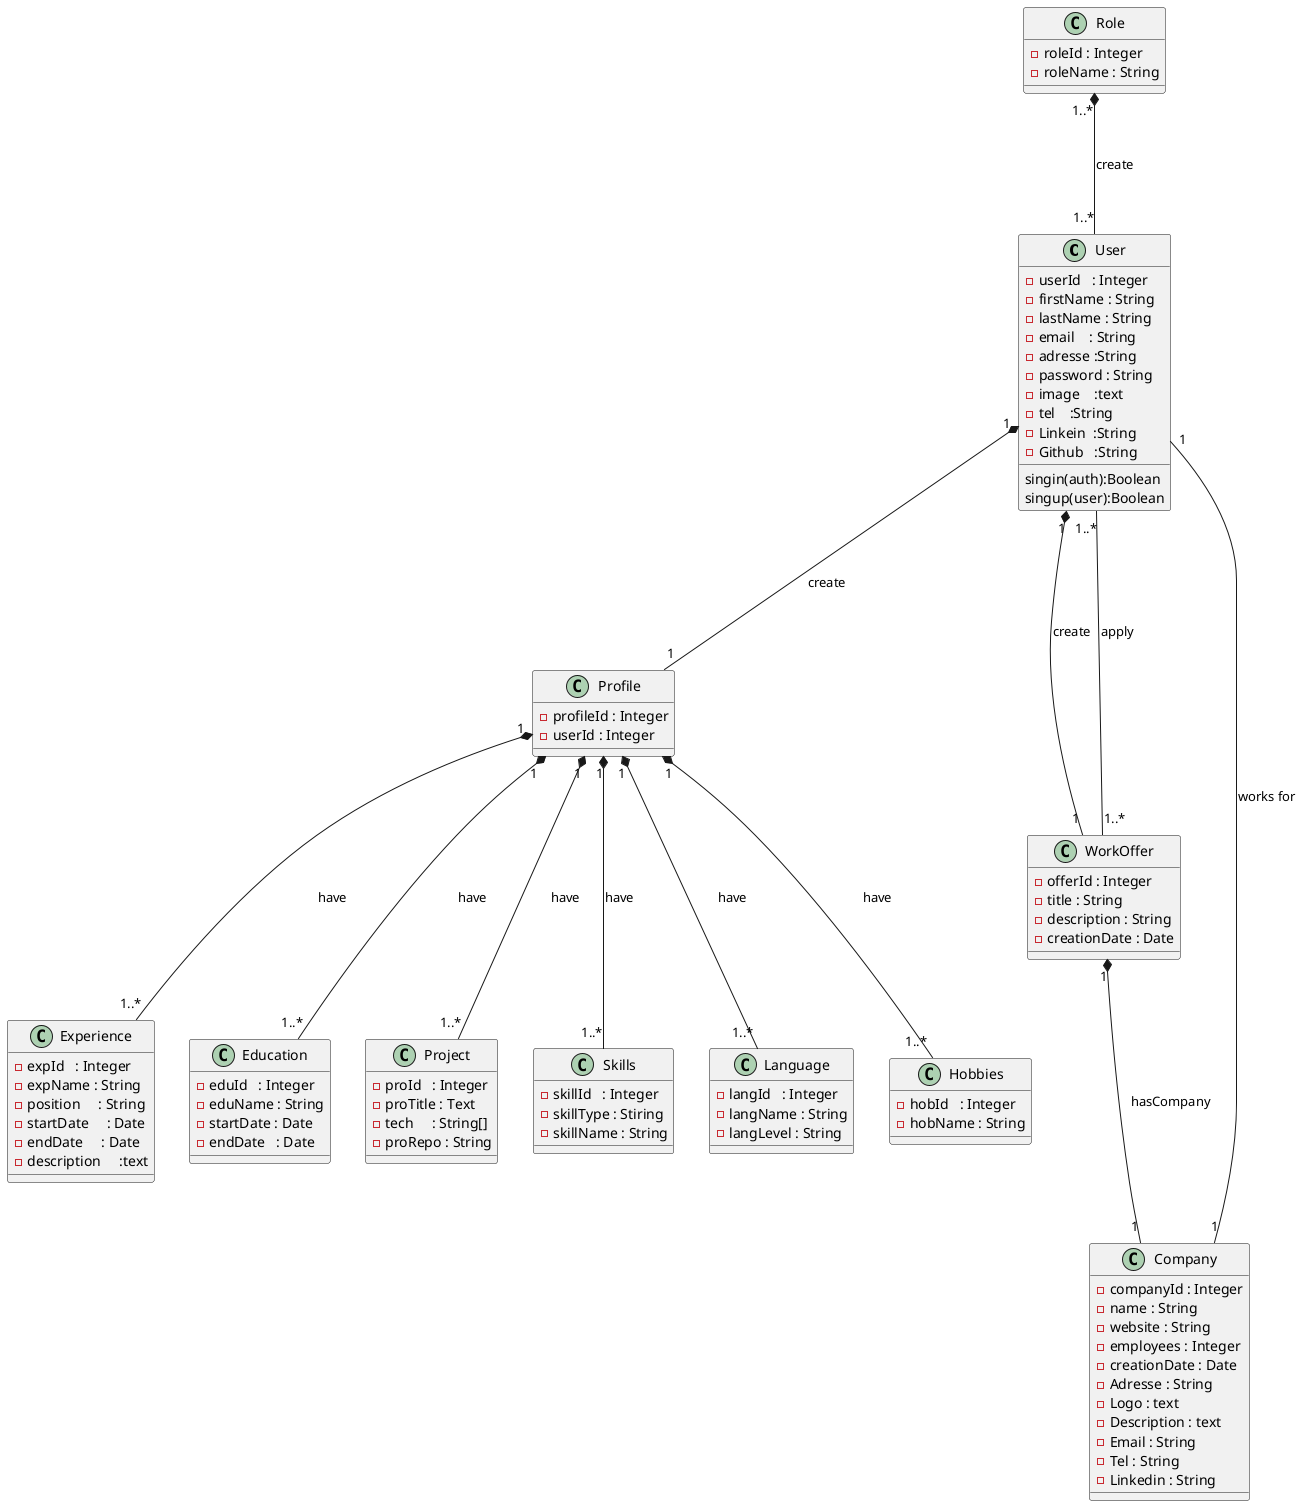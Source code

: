 @startuml

class           User{
-userId   : Integer
-firstName : String
-lastName : String
-email    : String
-adresse :String
-password : String
-image    :text
-tel    :String
-Linkein  :String
-Github   :String
{method} singin(auth):Boolean
{method} singup(user):Boolean

}
class Role{
-roleId : Integer
-roleName : String
}

class Profile{
-profileId : Integer
-userId : Integer
}
class WorkOffer{
-offerId : Integer
-title : String
-description : String
-creationDate : Date

}
class  Company{
-companyId : Integer
-name : String
-website : String
-employees : Integer
-creationDate : Date
-Adresse : String
-Logo : text
-Description : text
-Email : String
-Tel : String
-Linkedin : String
}
class           Experience{
-expId   : Integer
-expName : String
-position     : String
-startDate     : Date
-endDate     : Date
-description     :text

}
class           Education{
-eduId   : Integer
-eduName : String
-startDate : Date
-endDate   : Date
}

class           Project{
-proId   : Integer
-proTitle : Text
-tech     : String[]
-proRepo : String
}
class           Skills{
-skillId   : Integer
-skillType : Stiring
-skillName : String
}
class           Language{
-langId   : Integer
-langName : String
-langLevel : String
}
class           Hobbies{
-hobId   : Integer
-hobName : String
}




User "1" *--- "1" Profile : create
WorkOffer "1" *--- "1" Company : hasCompany
User "1" --- "1" Company : works for
User "1" *--- "1" WorkOffer : create
Role "1..*" *--- "1..*" User : create
User "1..*" ---- "1..*" WorkOffer : apply
Profile "1" *--- "1..*" Experience : have
Profile "1" *--- "1..*" Education : have
Profile "1" *--- "1..*" Skills : have
Profile "1" *--- "1..*" Language : have
Profile "1" *--- "1..*" Project : have
Profile "1" *--- "1..*" Hobbies : have
@enduml